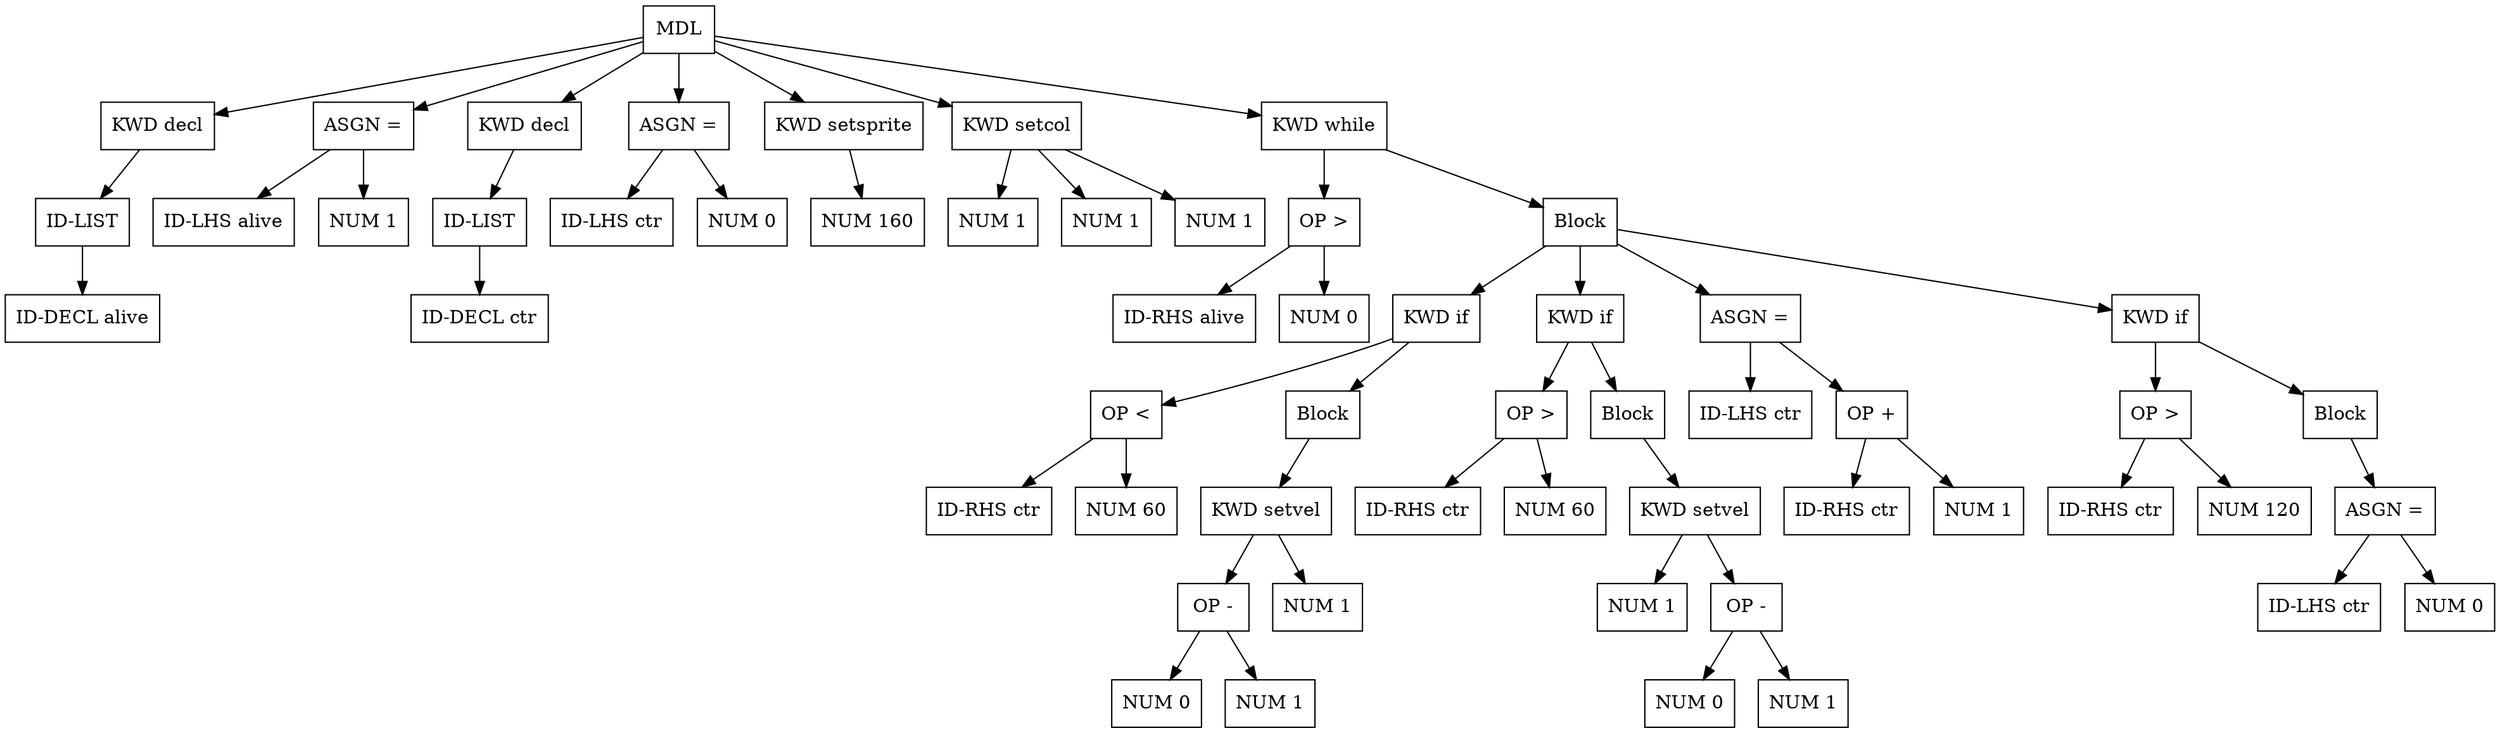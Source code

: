 digraph G {
node [shape = circle];
node214 [ uuid = "8cf306ae-1742-4e31-82bc-8c146f70d4d1" shape = "record" label = "MDL " ];
node215 [ uuid = "16c82ed2-f15e-47a4-849b-c617b15a6e38" shape = "record" label = "KWD decl" ];
node216 [ uuid = "ebe7725d-2a79-4aa6-98c4-d9c61be81dbb" shape = "record" label = "ID-LIST " ];
node217 [ uuid = "79c760b1-2319-4cd3-b2d6-ba24b4936395" shape = "record" label = "ID-DECL alive" ];
node216 -> node217;
node215 -> node216;
node214 -> node215;
node219 [ uuid = "c9c3c368-8312-4ee3-9758-c3eb16e72048" shape = "record" label = "ASGN =" ];
node218 [ uuid = "04859f1b-0cac-4d4c-8d55-2f1ed2f833d4" shape = "record" label = "ID-LHS alive" ];
node219 -> node218;
node220 [ uuid = "be7be99b-cb07-4fd3-8e60-1e41f283038e" shape = "record" label = "NUM 1" ];
node219 -> node220;
node214 -> node219;
node221 [ uuid = "86496296-d39c-42e4-9f03-4c99358b85c8" shape = "record" label = "KWD decl" ];
node222 [ uuid = "119095f4-0a1e-4116-b9ff-e074b0287561" shape = "record" label = "ID-LIST " ];
node223 [ uuid = "bd4c4205-c075-4b0b-bf4b-aba8fe50e308" shape = "record" label = "ID-DECL ctr" ];
node222 -> node223;
node221 -> node222;
node214 -> node221;
node225 [ uuid = "9976928f-d347-42df-9df0-05720473a776" shape = "record" label = "ASGN =" ];
node224 [ uuid = "d6217f87-ac88-48e5-826b-81ffadc87863" shape = "record" label = "ID-LHS ctr" ];
node225 -> node224;
node226 [ uuid = "57b18359-a83e-437e-a962-152a970c2b04" shape = "record" label = "NUM 0" ];
node225 -> node226;
node214 -> node225;
node227 [ uuid = "a7e00afd-20b6-4802-b780-3e506de0a995" shape = "record" label = "KWD setsprite" ];
node228 [ uuid = "912e3574-c4bf-4d03-bd4d-d7960c1e2832" shape = "record" label = "NUM 160" ];
node227 -> node228;
node214 -> node227;
node229 [ uuid = "30317603-e286-4be1-929c-a43e0e498055" shape = "record" label = "KWD setcol" ];
node230 [ uuid = "aeddff7c-04b8-4a64-8a38-d39f9ca54c5c" shape = "record" label = "NUM 1" ];
node229 -> node230;
node231 [ uuid = "dcbb9cd6-7f30-439c-8188-48d76adb031e" shape = "record" label = "NUM 1" ];
node229 -> node231;
node232 [ uuid = "fcdf22ce-4d41-4518-a0e4-035a171f114c" shape = "record" label = "NUM 1" ];
node229 -> node232;
node214 -> node229;
node233 [ uuid = "9cb30549-cd51-412d-8a1c-1e1a61750ca8" shape = "record" label = "KWD while" ];
node235 [ uuid = "49e3baa9-b2e0-4ab0-bbc5-de2709554556" shape = "record" label = "OP \>" ];
node234 [ uuid = "111419f7-a75d-4ded-bfa0-7aaa11af203f" shape = "record" label = "ID-RHS alive" ];
node235 -> node234;
node236 [ uuid = "925630bb-b49e-45d7-a3cd-e5e61acfe25e" shape = "record" label = "NUM 0" ];
node235 -> node236;
node233 -> node235;
node237 [ uuid = "bfa95442-13a6-414a-a1fb-8f0787a66ea1" shape = "record" label = "Block " ];
node238 [ uuid = "41ee0250-50c9-46c1-9a27-e3b56211c93a" shape = "record" label = "KWD if" ];
node240 [ uuid = "228be681-3c2d-4808-a1c6-9db4fae8452b" shape = "record" label = "OP \<" ];
node239 [ uuid = "9a0d20ee-abb2-475e-9756-0a8a831bc433" shape = "record" label = "ID-RHS ctr" ];
node240 -> node239;
node241 [ uuid = "0d701d80-a846-4a11-8549-83facbe18636" shape = "record" label = "NUM 60" ];
node240 -> node241;
node238 -> node240;
node242 [ uuid = "799552a9-39fd-4b31-bd99-f85f1054830d" shape = "record" label = "Block " ];
node243 [ uuid = "9be75659-5b5a-453d-858f-497d9a835ebb" shape = "record" label = "KWD setvel" ];
node245 [ uuid = "139da307-4c95-4765-a5fc-cb6d8594c6b8" shape = "record" label = "OP -" ];
node244 [ uuid = "30f91682-6b39-470b-bd3a-4a730e85cbf8" shape = "record" label = "NUM 0" ];
node245 -> node244;
node246 [ uuid = "1c5e31fb-ae7a-42e0-bb9d-adbcc3b0ecfd" shape = "record" label = "NUM 1" ];
node245 -> node246;
node243 -> node245;
node247 [ uuid = "f6c22d90-dbe2-4cb2-b50b-e2521719f67a" shape = "record" label = "NUM 1" ];
node243 -> node247;
node242 -> node243;
node238 -> node242;
node237 -> node238;
node248 [ uuid = "ee7bd081-39b9-46f8-b5b7-0ec287c30c0e" shape = "record" label = "KWD if" ];
node250 [ uuid = "a12141d3-8cbd-4989-8ba9-d22b17732b31" shape = "record" label = "OP \>" ];
node249 [ uuid = "2facae31-d16b-4444-82ee-55fc1367cadf" shape = "record" label = "ID-RHS ctr" ];
node250 -> node249;
node251 [ uuid = "a987260b-9c53-407e-b674-04dcad886195" shape = "record" label = "NUM 60" ];
node250 -> node251;
node248 -> node250;
node252 [ uuid = "15bfdb23-acd0-4dea-b674-a613c08d9892" shape = "record" label = "Block " ];
node253 [ uuid = "885cd4d4-5708-4697-a7c4-a0d43f200eda" shape = "record" label = "KWD setvel" ];
node254 [ uuid = "e4a4f4ab-cba6-42d4-9a32-54b83c423dbb" shape = "record" label = "NUM 1" ];
node253 -> node254;
node256 [ uuid = "390e6ff5-ecac-4255-8486-e347553c9eb8" shape = "record" label = "OP -" ];
node255 [ uuid = "ff389871-ac20-4a49-83f7-636df9982f5f" shape = "record" label = "NUM 0" ];
node256 -> node255;
node257 [ uuid = "043bae14-a614-43cb-abc8-2278707da8cd" shape = "record" label = "NUM 1" ];
node256 -> node257;
node253 -> node256;
node252 -> node253;
node248 -> node252;
node237 -> node248;
node259 [ uuid = "f269c248-6fc5-4433-ad16-b0716702d784" shape = "record" label = "ASGN =" ];
node258 [ uuid = "b2e03c10-1fd5-4a30-afc0-8ec93f06e94b" shape = "record" label = "ID-LHS ctr" ];
node259 -> node258;
node261 [ uuid = "9779abf5-a24e-4d0c-8140-5a0ae811086c" shape = "record" label = "OP +" ];
node260 [ uuid = "5dc2349a-77c8-431d-b5a7-1a03198d2376" shape = "record" label = "ID-RHS ctr" ];
node261 -> node260;
node262 [ uuid = "95299317-47bc-472a-a430-fd49f1db8d98" shape = "record" label = "NUM 1" ];
node261 -> node262;
node259 -> node261;
node237 -> node259;
node263 [ uuid = "53ffd7f2-8c5b-4a04-b899-1ae7b47b4981" shape = "record" label = "KWD if" ];
node265 [ uuid = "e047bce1-82cd-422c-b6d4-b72f353a5d2e" shape = "record" label = "OP \>" ];
node264 [ uuid = "605e4865-c45f-4fab-9f4e-44e0f3bd5d0e" shape = "record" label = "ID-RHS ctr" ];
node265 -> node264;
node266 [ uuid = "fe466ab7-c1c9-4aa0-ab83-ac09881d37eb" shape = "record" label = "NUM 120" ];
node265 -> node266;
node263 -> node265;
node267 [ uuid = "caefb031-ae26-4bca-933e-dfd3029b11b4" shape = "record" label = "Block " ];
node269 [ uuid = "5ce64e84-8e68-4dc4-9faf-e8af88190fbe" shape = "record" label = "ASGN =" ];
node268 [ uuid = "929002ea-10bc-4905-b673-1c9770fa1587" shape = "record" label = "ID-LHS ctr" ];
node269 -> node268;
node270 [ uuid = "37247ed8-5d35-4208-9b21-24f97c0aab54" shape = "record" label = "NUM 0" ];
node269 -> node270;
node267 -> node269;
node263 -> node267;
node237 -> node263;
node233 -> node237;
node214 -> node233;
}
